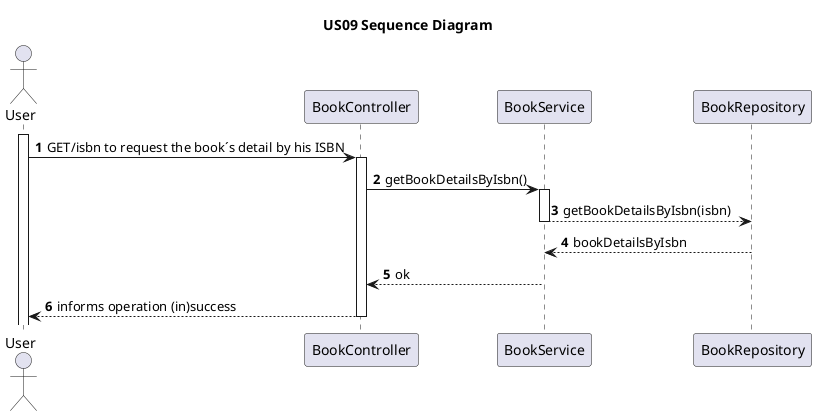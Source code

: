 @startuml
'https://SubscriptionServicetuml.com/sequence-diagram

title US09 Sequence Diagram

autoactivate on
autonumber


actor "User" as user
participant "BookController" as ctrl
participant "BookService" as ser
participant "BookRepository" as repo
activate user


user -> ctrl: GET/isbn to request the book´s detail by his ISBN
ctrl -> ser: getBookDetailsByIsbn()
ser --> repo: getBookDetailsByIsbn(isbn)
repo --> ser: bookDetailsByIsbn
ser --> ctrl: ok
ctrl -->user: informs operation (in)success


@enduml
